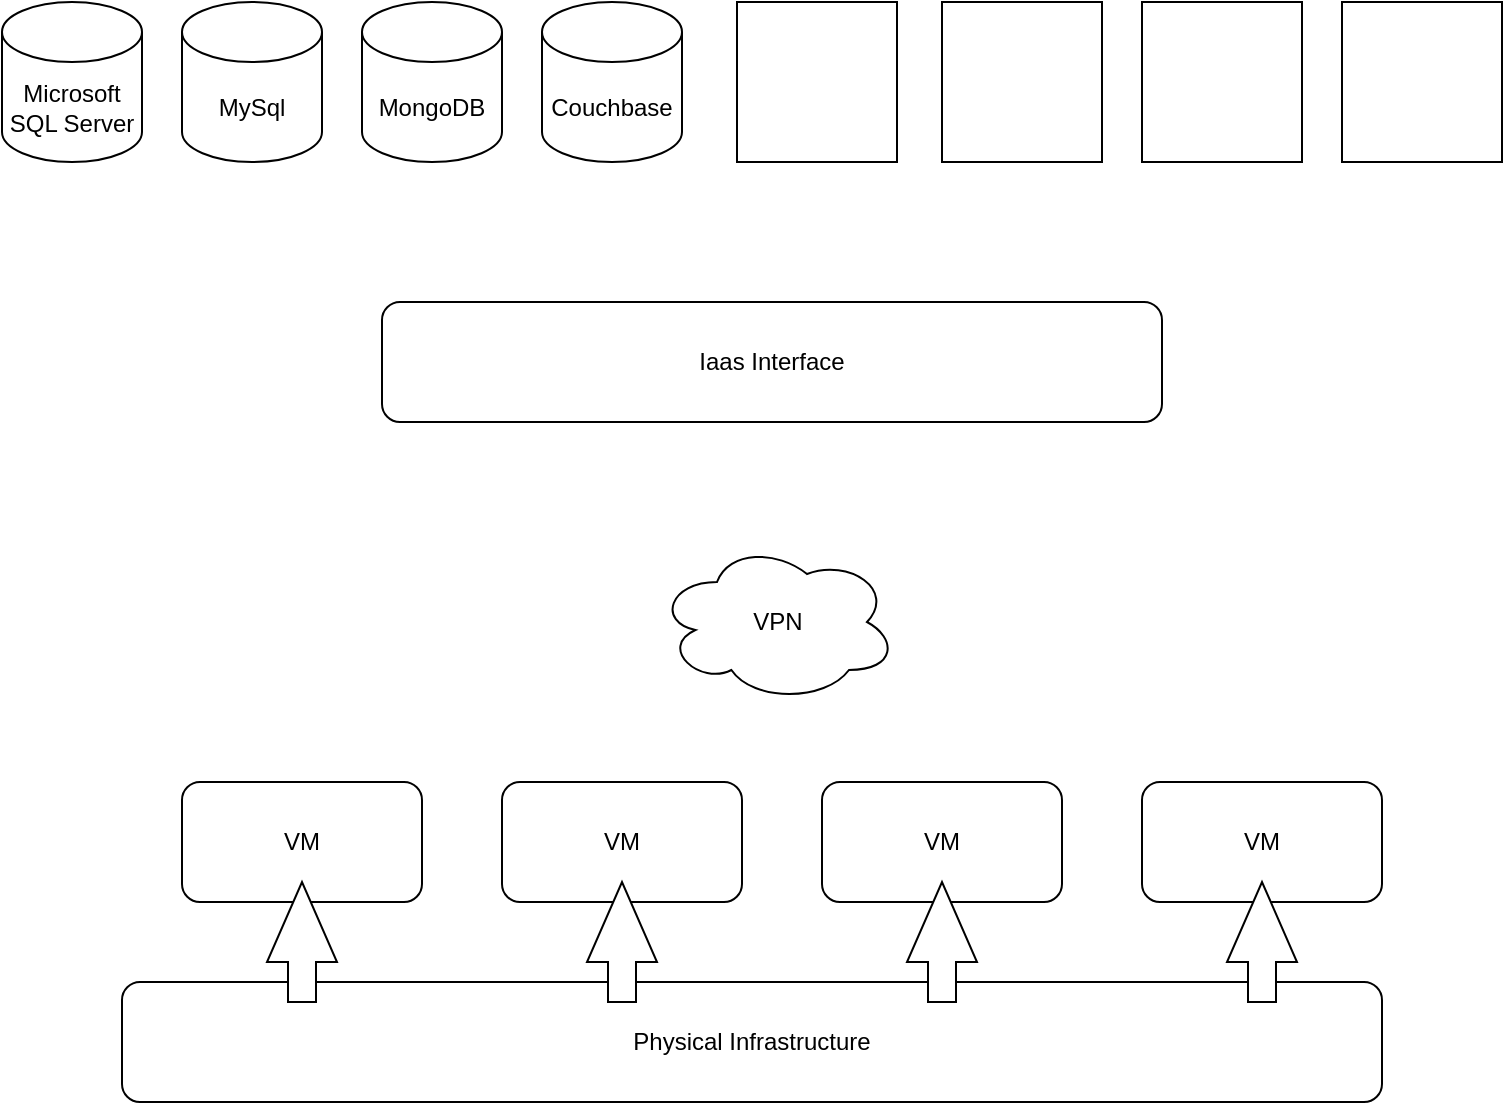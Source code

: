 <mxfile version="14.4.4" type="github">
  <diagram id="vUxaPcdA3kQevR16fj2T" name="Page-1">
    <mxGraphModel dx="865" dy="450" grid="1" gridSize="10" guides="1" tooltips="1" connect="1" arrows="1" fold="1" page="1" pageScale="1" pageWidth="850" pageHeight="1100" math="0" shadow="0">
      <root>
        <mxCell id="0" />
        <mxCell id="1" parent="0" />
        <mxCell id="X0l6cMl31QJgwzLIbNMB-1" value="VM" style="rounded=1;whiteSpace=wrap;html=1;" parent="1" vertex="1">
          <mxGeometry x="280" y="920" width="120" height="60" as="geometry" />
        </mxCell>
        <mxCell id="X0l6cMl31QJgwzLIbNMB-2" value="VM" style="rounded=1;whiteSpace=wrap;html=1;" parent="1" vertex="1">
          <mxGeometry x="120" y="920" width="120" height="60" as="geometry" />
        </mxCell>
        <mxCell id="J82dBwC8zsHgZI1Y8icX-1" value="Physical Infrastructure" style="rounded=1;whiteSpace=wrap;html=1;" vertex="1" parent="1">
          <mxGeometry x="90" y="1020" width="630" height="60" as="geometry" />
        </mxCell>
        <mxCell id="J82dBwC8zsHgZI1Y8icX-2" value="VM" style="rounded=1;whiteSpace=wrap;html=1;" vertex="1" parent="1">
          <mxGeometry x="440" y="920" width="120" height="60" as="geometry" />
        </mxCell>
        <mxCell id="J82dBwC8zsHgZI1Y8icX-3" value="VM" style="rounded=1;whiteSpace=wrap;html=1;" vertex="1" parent="1">
          <mxGeometry x="600" y="920" width="120" height="60" as="geometry" />
        </mxCell>
        <mxCell id="J82dBwC8zsHgZI1Y8icX-10" value="" style="html=1;shadow=0;dashed=0;align=center;verticalAlign=middle;shape=mxgraph.arrows2.arrow;dy=0.6;dx=40;direction=north;notch=0;" vertex="1" parent="1">
          <mxGeometry x="162.5" y="970" width="35" height="60" as="geometry" />
        </mxCell>
        <mxCell id="J82dBwC8zsHgZI1Y8icX-15" value="" style="html=1;shadow=0;dashed=0;align=center;verticalAlign=middle;shape=mxgraph.arrows2.arrow;dy=0.6;dx=40;direction=north;notch=0;" vertex="1" parent="1">
          <mxGeometry x="322.5" y="970" width="35" height="60" as="geometry" />
        </mxCell>
        <mxCell id="J82dBwC8zsHgZI1Y8icX-16" value="" style="html=1;shadow=0;dashed=0;align=center;verticalAlign=middle;shape=mxgraph.arrows2.arrow;dy=0.6;dx=40;direction=north;notch=0;" vertex="1" parent="1">
          <mxGeometry x="482.5" y="970" width="35" height="60" as="geometry" />
        </mxCell>
        <mxCell id="J82dBwC8zsHgZI1Y8icX-17" value="" style="html=1;shadow=0;dashed=0;align=center;verticalAlign=middle;shape=mxgraph.arrows2.arrow;dy=0.6;dx=40;direction=north;notch=0;" vertex="1" parent="1">
          <mxGeometry x="642.5" y="970" width="35" height="60" as="geometry" />
        </mxCell>
        <mxCell id="J82dBwC8zsHgZI1Y8icX-19" value="VPN" style="ellipse;shape=cloud;whiteSpace=wrap;html=1;" vertex="1" parent="1">
          <mxGeometry x="357.5" y="800" width="120" height="80" as="geometry" />
        </mxCell>
        <mxCell id="J82dBwC8zsHgZI1Y8icX-20" value="Iaas Interface" style="rounded=1;whiteSpace=wrap;html=1;" vertex="1" parent="1">
          <mxGeometry x="220" y="680" width="390" height="60" as="geometry" />
        </mxCell>
        <mxCell id="J82dBwC8zsHgZI1Y8icX-21" value="Microsoft SQL Server" style="shape=cylinder3;whiteSpace=wrap;html=1;boundedLbl=1;backgroundOutline=1;size=15;" vertex="1" parent="1">
          <mxGeometry x="30" y="530" width="70" height="80" as="geometry" />
        </mxCell>
        <mxCell id="J82dBwC8zsHgZI1Y8icX-22" value="MySql" style="shape=cylinder3;whiteSpace=wrap;html=1;boundedLbl=1;backgroundOutline=1;size=15;" vertex="1" parent="1">
          <mxGeometry x="120" y="530" width="70" height="80" as="geometry" />
        </mxCell>
        <mxCell id="J82dBwC8zsHgZI1Y8icX-23" value="MongoDB" style="shape=cylinder3;whiteSpace=wrap;html=1;boundedLbl=1;backgroundOutline=1;size=15;" vertex="1" parent="1">
          <mxGeometry x="210" y="530" width="70" height="80" as="geometry" />
        </mxCell>
        <mxCell id="J82dBwC8zsHgZI1Y8icX-24" value="Couchbase" style="shape=cylinder3;whiteSpace=wrap;html=1;boundedLbl=1;backgroundOutline=1;size=15;" vertex="1" parent="1">
          <mxGeometry x="300" y="530" width="70" height="80" as="geometry" />
        </mxCell>
        <mxCell id="J82dBwC8zsHgZI1Y8icX-25" value="" style="whiteSpace=wrap;html=1;aspect=fixed;" vertex="1" parent="1">
          <mxGeometry x="397.5" y="530" width="80" height="80" as="geometry" />
        </mxCell>
        <mxCell id="J82dBwC8zsHgZI1Y8icX-26" value="" style="whiteSpace=wrap;html=1;aspect=fixed;" vertex="1" parent="1">
          <mxGeometry x="500" y="530" width="80" height="80" as="geometry" />
        </mxCell>
        <mxCell id="J82dBwC8zsHgZI1Y8icX-27" value="" style="whiteSpace=wrap;html=1;aspect=fixed;" vertex="1" parent="1">
          <mxGeometry x="600" y="530" width="80" height="80" as="geometry" />
        </mxCell>
        <mxCell id="J82dBwC8zsHgZI1Y8icX-28" value="" style="whiteSpace=wrap;html=1;aspect=fixed;" vertex="1" parent="1">
          <mxGeometry x="700" y="530" width="80" height="80" as="geometry" />
        </mxCell>
      </root>
    </mxGraphModel>
  </diagram>
</mxfile>
